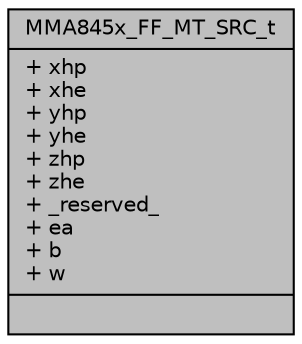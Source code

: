 digraph "MMA845x_FF_MT_SRC_t"
{
  edge [fontname="Helvetica",fontsize="10",labelfontname="Helvetica",labelfontsize="10"];
  node [fontname="Helvetica",fontsize="10",shape=record];
  Node1 [label="{MMA845x_FF_MT_SRC_t\n|+ xhp\l+ xhe\l+ yhp\l+ yhe\l+ zhp\l+ zhe\l+ _reserved_\l+ ea\l+ b\l+ w\l|}",height=0.2,width=0.4,color="black", fillcolor="grey75", style="filled", fontcolor="black"];
}
